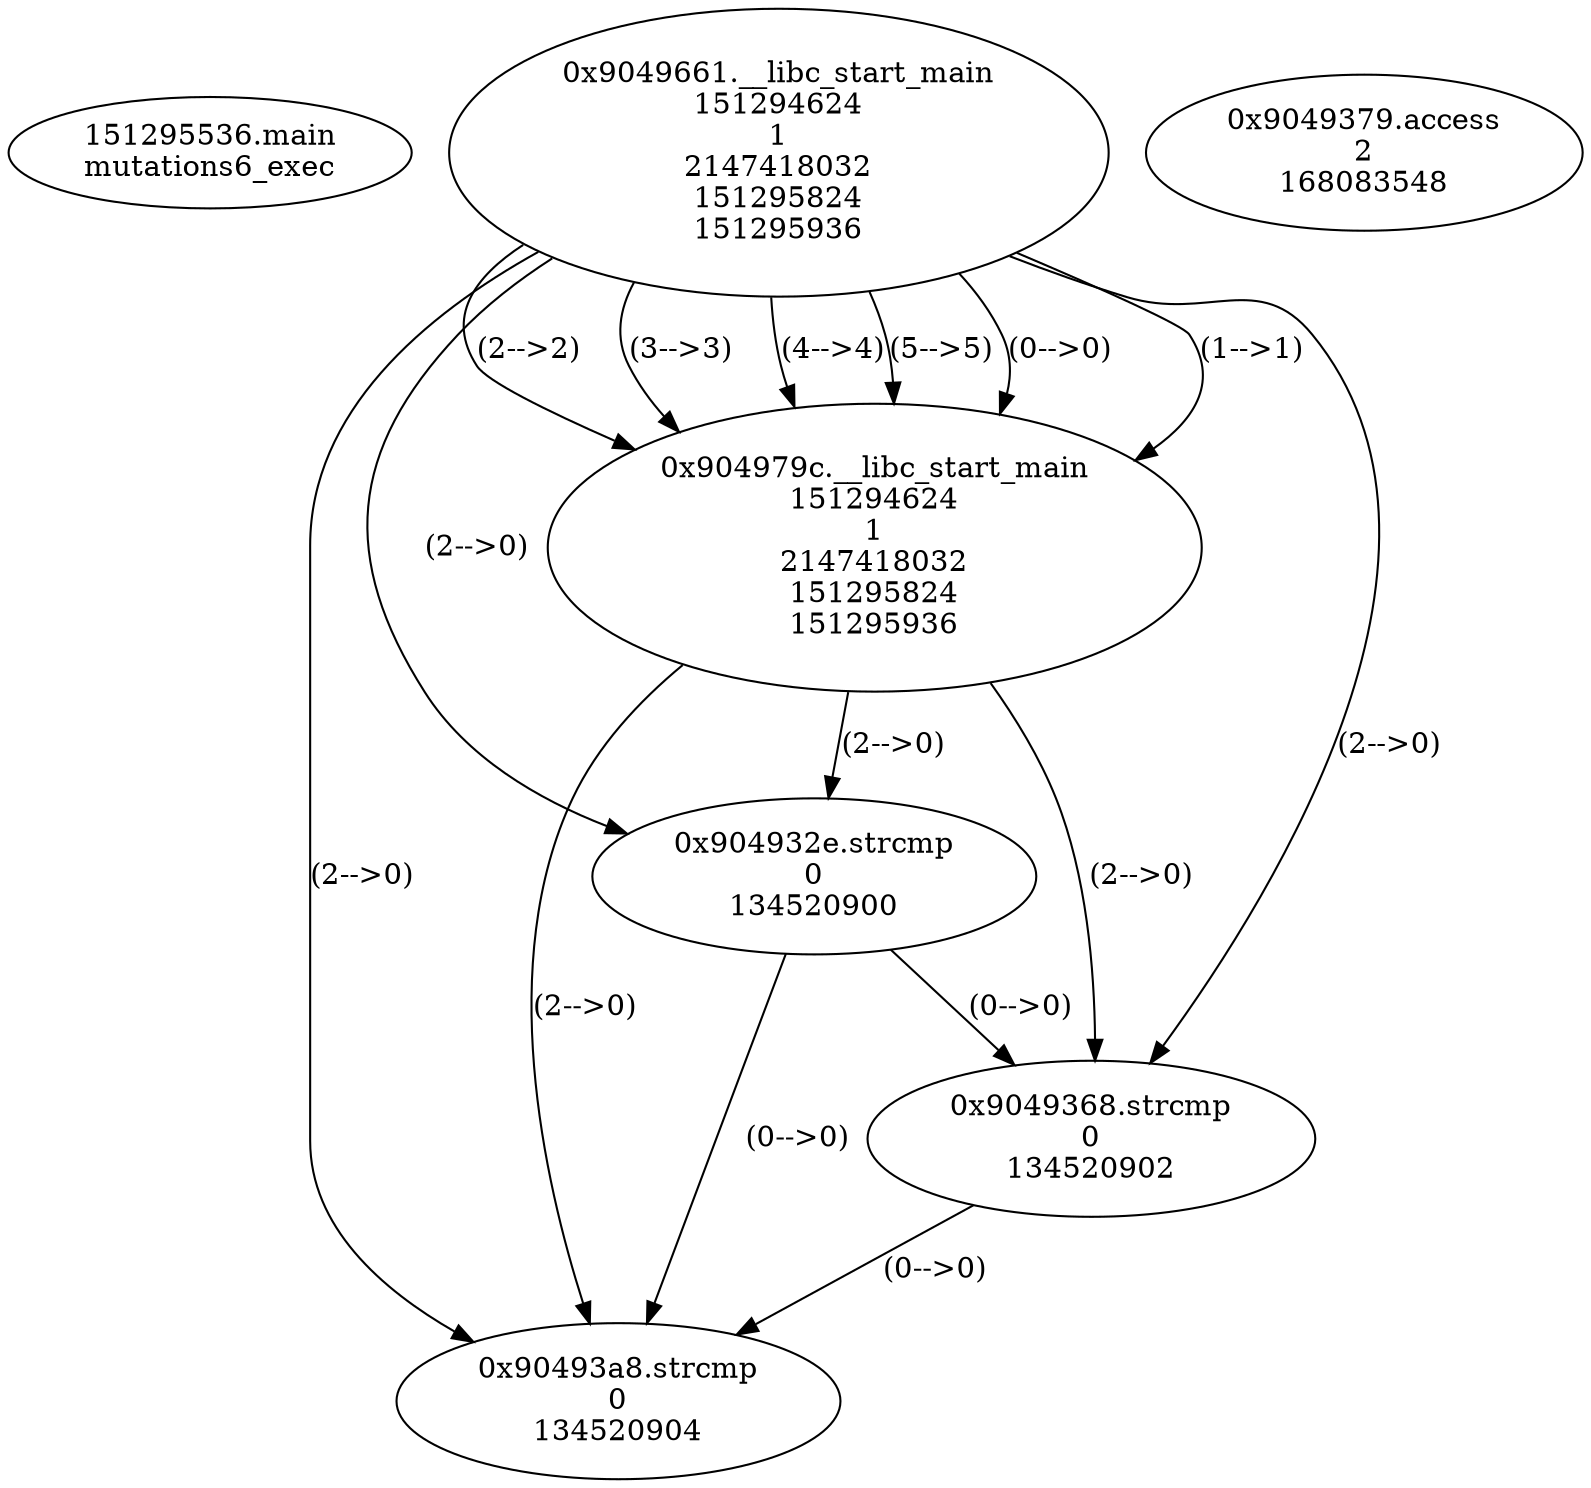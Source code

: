 // Global SCDG with merge call
digraph {
	0 [label="151295536.main
mutations6_exec"]
	1 [label="0x9049661.__libc_start_main
151294624
1
2147418032
151295824
151295936"]
	2 [label="0x904979c.__libc_start_main
151294624
1
2147418032
151295824
151295936"]
	1 -> 2 [label="(1-->1)"]
	1 -> 2 [label="(2-->2)"]
	1 -> 2 [label="(3-->3)"]
	1 -> 2 [label="(4-->4)"]
	1 -> 2 [label="(5-->5)"]
	1 -> 2 [label="(0-->0)"]
	3 [label="0x904932e.strcmp
0
134520900"]
	1 -> 3 [label="(2-->0)"]
	2 -> 3 [label="(2-->0)"]
	4 [label="0x9049368.strcmp
0
134520902"]
	1 -> 4 [label="(2-->0)"]
	2 -> 4 [label="(2-->0)"]
	3 -> 4 [label="(0-->0)"]
	5 [label="0x9049379.access
2
168083548"]
	6 [label="0x90493a8.strcmp
0
134520904"]
	1 -> 6 [label="(2-->0)"]
	2 -> 6 [label="(2-->0)"]
	3 -> 6 [label="(0-->0)"]
	4 -> 6 [label="(0-->0)"]
}
